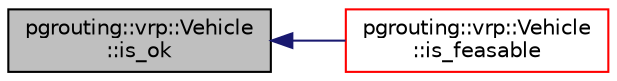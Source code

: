 digraph "pgrouting::vrp::Vehicle::is_ok"
{
  edge [fontname="Helvetica",fontsize="10",labelfontname="Helvetica",labelfontsize="10"];
  node [fontname="Helvetica",fontsize="10",shape=record];
  rankdir="LR";
  Node715 [label="pgrouting::vrp::Vehicle\l::is_ok",height=0.2,width=0.4,color="black", fillcolor="grey75", style="filled", fontcolor="black"];
  Node715 -> Node716 [dir="back",color="midnightblue",fontsize="10",style="solid",fontname="Helvetica"];
  Node716 [label="pgrouting::vrp::Vehicle\l::is_feasable",height=0.2,width=0.4,color="red", fillcolor="white", style="filled",URL="$classpgrouting_1_1vrp_1_1Vehicle.html#af03e827c78c15067dd25279ed354150a"];
}
